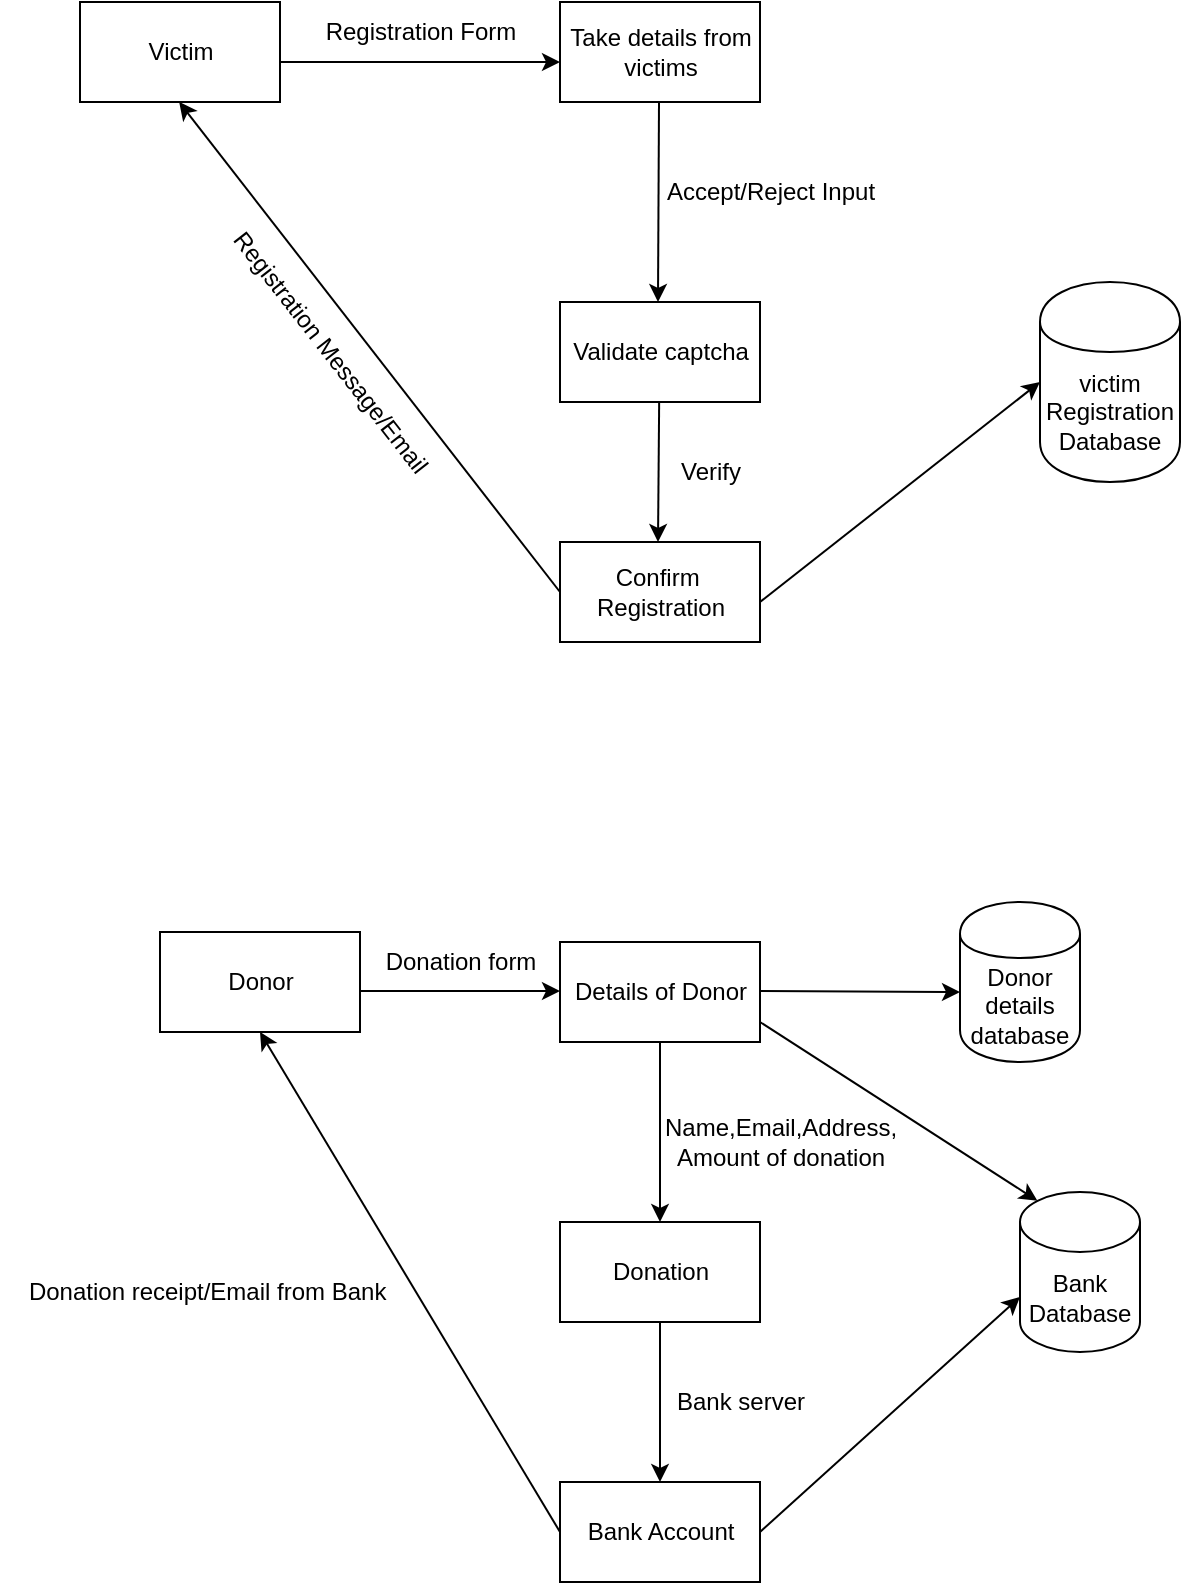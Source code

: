 <mxfile version="20.0.4" type="github">
  <diagram id="R2lEEEUBdFMjLlhIrx00" name="Page-1">
    <mxGraphModel dx="1038" dy="547" grid="1" gridSize="10" guides="1" tooltips="1" connect="1" arrows="1" fold="1" page="1" pageScale="1" pageWidth="850" pageHeight="1100" math="0" shadow="0" extFonts="Permanent Marker^https://fonts.googleapis.com/css?family=Permanent+Marker">
      <root>
        <mxCell id="0" />
        <mxCell id="1" parent="0" />
        <mxCell id="zD06de2tq-3I4Wdeoepe-2" value="Victim" style="html=1;dashed=0;whitespace=wrap;" parent="1" vertex="1">
          <mxGeometry x="80" y="50" width="100" height="50" as="geometry" />
        </mxCell>
        <mxCell id="zD06de2tq-3I4Wdeoepe-3" value="" style="endArrow=classic;html=1;rounded=0;" parent="1" edge="1">
          <mxGeometry width="50" height="50" relative="1" as="geometry">
            <mxPoint x="180" y="80" as="sourcePoint" />
            <mxPoint x="320" y="80" as="targetPoint" />
          </mxGeometry>
        </mxCell>
        <mxCell id="zD06de2tq-3I4Wdeoepe-4" value="Registration Form" style="text;html=1;resizable=0;autosize=1;align=center;verticalAlign=middle;points=[];fillColor=none;strokeColor=none;rounded=0;" parent="1" vertex="1">
          <mxGeometry x="190" y="50" width="120" height="30" as="geometry" />
        </mxCell>
        <mxCell id="zD06de2tq-3I4Wdeoepe-5" value="Take details from &lt;br&gt;victims" style="html=1;dashed=0;whitespace=wrap;" parent="1" vertex="1">
          <mxGeometry x="320" y="50" width="100" height="50" as="geometry" />
        </mxCell>
        <mxCell id="zD06de2tq-3I4Wdeoepe-7" value="" style="endArrow=classic;html=1;rounded=0;" parent="1" edge="1">
          <mxGeometry width="50" height="50" relative="1" as="geometry">
            <mxPoint x="369.5" y="100" as="sourcePoint" />
            <mxPoint x="369" y="200" as="targetPoint" />
          </mxGeometry>
        </mxCell>
        <mxCell id="zD06de2tq-3I4Wdeoepe-8" value="victim&lt;br&gt;Registration&lt;br&gt;Database" style="shape=cylinder;whiteSpace=wrap;html=1;boundedLbl=1;backgroundOutline=1;" parent="1" vertex="1">
          <mxGeometry x="560" y="190" width="70" height="100" as="geometry" />
        </mxCell>
        <mxCell id="zD06de2tq-3I4Wdeoepe-9" value="Accept/Reject Input" style="text;html=1;resizable=0;autosize=1;align=center;verticalAlign=middle;points=[];fillColor=none;strokeColor=none;rounded=0;" parent="1" vertex="1">
          <mxGeometry x="360" y="130" width="130" height="30" as="geometry" />
        </mxCell>
        <mxCell id="zD06de2tq-3I4Wdeoepe-10" value="Validate captcha" style="html=1;dashed=0;whitespace=wrap;" parent="1" vertex="1">
          <mxGeometry x="320" y="200" width="100" height="50" as="geometry" />
        </mxCell>
        <mxCell id="zD06de2tq-3I4Wdeoepe-11" value="" style="endArrow=classic;html=1;rounded=0;" parent="1" edge="1">
          <mxGeometry width="50" height="50" relative="1" as="geometry">
            <mxPoint x="369.58" y="250" as="sourcePoint" />
            <mxPoint x="369" y="320" as="targetPoint" />
          </mxGeometry>
        </mxCell>
        <mxCell id="zD06de2tq-3I4Wdeoepe-12" value="Verify" style="text;html=1;resizable=0;autosize=1;align=center;verticalAlign=middle;points=[];fillColor=none;strokeColor=none;rounded=0;" parent="1" vertex="1">
          <mxGeometry x="370" y="270" width="50" height="30" as="geometry" />
        </mxCell>
        <mxCell id="zD06de2tq-3I4Wdeoepe-13" value="Confirm&amp;nbsp;&lt;br&gt;Registration" style="html=1;dashed=0;whitespace=wrap;" parent="1" vertex="1">
          <mxGeometry x="320" y="320" width="100" height="50" as="geometry" />
        </mxCell>
        <mxCell id="zD06de2tq-3I4Wdeoepe-14" value="" style="endArrow=classic;html=1;rounded=0;entryX=0;entryY=0.5;entryDx=0;entryDy=0;" parent="1" target="zD06de2tq-3I4Wdeoepe-8" edge="1">
          <mxGeometry width="50" height="50" relative="1" as="geometry">
            <mxPoint x="420" y="350" as="sourcePoint" />
            <mxPoint x="470" y="300" as="targetPoint" />
          </mxGeometry>
        </mxCell>
        <mxCell id="zD06de2tq-3I4Wdeoepe-15" value="" style="endArrow=classic;html=1;rounded=0;exitX=0;exitY=0.5;exitDx=0;exitDy=0;" parent="1" source="zD06de2tq-3I4Wdeoepe-13" edge="1">
          <mxGeometry width="50" height="50" relative="1" as="geometry">
            <mxPoint x="200" y="260" as="sourcePoint" />
            <mxPoint x="129.58" y="100" as="targetPoint" />
          </mxGeometry>
        </mxCell>
        <mxCell id="zD06de2tq-3I4Wdeoepe-16" value="Registration Message/Email" style="text;html=1;resizable=0;autosize=1;align=center;verticalAlign=middle;points=[];fillColor=none;strokeColor=none;rounded=0;rotation=52;" parent="1" vertex="1">
          <mxGeometry x="120" y="210" width="170" height="30" as="geometry" />
        </mxCell>
        <mxCell id="zD06de2tq-3I4Wdeoepe-17" value="Donation" style="html=1;dashed=0;whitespace=wrap;" parent="1" vertex="1">
          <mxGeometry x="320" y="660" width="100" height="50" as="geometry" />
        </mxCell>
        <mxCell id="zD06de2tq-3I4Wdeoepe-18" value="" style="endArrow=classic;html=1;rounded=0;" parent="1" edge="1">
          <mxGeometry width="50" height="50" relative="1" as="geometry">
            <mxPoint x="220" y="544.5" as="sourcePoint" />
            <mxPoint x="320" y="544.5" as="targetPoint" />
          </mxGeometry>
        </mxCell>
        <mxCell id="zD06de2tq-3I4Wdeoepe-20" value="Details of Donor" style="html=1;dashed=0;whitespace=wrap;" parent="1" vertex="1">
          <mxGeometry x="320" y="520" width="100" height="50" as="geometry" />
        </mxCell>
        <mxCell id="zD06de2tq-3I4Wdeoepe-21" value="Donor details database" style="shape=cylinder;whiteSpace=wrap;html=1;boundedLbl=1;backgroundOutline=1;" parent="1" vertex="1">
          <mxGeometry x="520" y="500" width="60" height="80" as="geometry" />
        </mxCell>
        <mxCell id="zD06de2tq-3I4Wdeoepe-22" value="" style="endArrow=classic;html=1;rounded=0;" parent="1" edge="1">
          <mxGeometry width="50" height="50" relative="1" as="geometry">
            <mxPoint x="370" y="570" as="sourcePoint" />
            <mxPoint x="370" y="660" as="targetPoint" />
            <Array as="points">
              <mxPoint x="370" y="630" />
            </Array>
          </mxGeometry>
        </mxCell>
        <mxCell id="zD06de2tq-3I4Wdeoepe-23" value="Name,Email,Address,&lt;br&gt;Amount of donation" style="text;html=1;resizable=0;autosize=1;align=center;verticalAlign=middle;points=[];fillColor=none;strokeColor=none;rounded=0;" parent="1" vertex="1">
          <mxGeometry x="360" y="600" width="140" height="40" as="geometry" />
        </mxCell>
        <mxCell id="zD06de2tq-3I4Wdeoepe-24" value="" style="endArrow=classic;html=1;rounded=0;" parent="1" edge="1">
          <mxGeometry width="50" height="50" relative="1" as="geometry">
            <mxPoint x="420" y="544.5" as="sourcePoint" />
            <mxPoint x="520" y="545" as="targetPoint" />
          </mxGeometry>
        </mxCell>
        <mxCell id="zD06de2tq-3I4Wdeoepe-25" value="Donor" style="html=1;dashed=0;whitespace=wrap;" parent="1" vertex="1">
          <mxGeometry x="120" y="515" width="100" height="50" as="geometry" />
        </mxCell>
        <mxCell id="zD06de2tq-3I4Wdeoepe-27" value="" style="endArrow=classic;html=1;rounded=0;" parent="1" target="zD06de2tq-3I4Wdeoepe-28" edge="1">
          <mxGeometry width="50" height="50" relative="1" as="geometry">
            <mxPoint x="370" y="710" as="sourcePoint" />
            <mxPoint x="370" y="800" as="targetPoint" />
          </mxGeometry>
        </mxCell>
        <mxCell id="zD06de2tq-3I4Wdeoepe-28" value="Bank Account" style="html=1;dashed=0;whitespace=wrap;" parent="1" vertex="1">
          <mxGeometry x="320" y="790" width="100" height="50" as="geometry" />
        </mxCell>
        <mxCell id="ofLkS4H4id4gsJTmKJAa-1" value="Bank server" style="text;html=1;resizable=0;autosize=1;align=center;verticalAlign=middle;points=[];fillColor=none;strokeColor=none;rounded=0;" vertex="1" parent="1">
          <mxGeometry x="365" y="735" width="90" height="30" as="geometry" />
        </mxCell>
        <mxCell id="ofLkS4H4id4gsJTmKJAa-2" value="Bank Database" style="shape=cylinder3;whiteSpace=wrap;html=1;boundedLbl=1;backgroundOutline=1;size=15;" vertex="1" parent="1">
          <mxGeometry x="550" y="645" width="60" height="80" as="geometry" />
        </mxCell>
        <mxCell id="ofLkS4H4id4gsJTmKJAa-6" value="" style="endArrow=classic;html=1;rounded=0;entryX=0;entryY=0;entryDx=0;entryDy=52.5;entryPerimeter=0;" edge="1" parent="1" target="ofLkS4H4id4gsJTmKJAa-2">
          <mxGeometry width="50" height="50" relative="1" as="geometry">
            <mxPoint x="420" y="815" as="sourcePoint" />
            <mxPoint x="470" y="765" as="targetPoint" />
          </mxGeometry>
        </mxCell>
        <mxCell id="ofLkS4H4id4gsJTmKJAa-7" value="" style="endArrow=classic;html=1;rounded=0;entryX=0.145;entryY=0;entryDx=0;entryDy=4.35;entryPerimeter=0;" edge="1" parent="1" target="ofLkS4H4id4gsJTmKJAa-2">
          <mxGeometry width="50" height="50" relative="1" as="geometry">
            <mxPoint x="420" y="560" as="sourcePoint" />
            <mxPoint x="470" y="570" as="targetPoint" />
          </mxGeometry>
        </mxCell>
        <mxCell id="ofLkS4H4id4gsJTmKJAa-8" value="Donation form" style="text;html=1;resizable=0;autosize=1;align=center;verticalAlign=middle;points=[];fillColor=none;strokeColor=none;rounded=0;" vertex="1" parent="1">
          <mxGeometry x="220" y="515" width="100" height="30" as="geometry" />
        </mxCell>
        <mxCell id="ofLkS4H4id4gsJTmKJAa-9" value="" style="endArrow=classic;html=1;rounded=0;exitX=0;exitY=0.5;exitDx=0;exitDy=0;entryX=0.5;entryY=1;entryDx=0;entryDy=0;" edge="1" parent="1" source="zD06de2tq-3I4Wdeoepe-28" target="zD06de2tq-3I4Wdeoepe-25">
          <mxGeometry width="50" height="50" relative="1" as="geometry">
            <mxPoint x="310" y="810" as="sourcePoint" />
            <mxPoint x="270" y="760" as="targetPoint" />
          </mxGeometry>
        </mxCell>
        <mxCell id="ofLkS4H4id4gsJTmKJAa-11" value="Donation receipt/Email from Bank&amp;nbsp;" style="text;html=1;resizable=0;autosize=1;align=center;verticalAlign=middle;points=[];fillColor=none;strokeColor=none;rounded=0;" vertex="1" parent="1">
          <mxGeometry x="40" y="680" width="210" height="30" as="geometry" />
        </mxCell>
      </root>
    </mxGraphModel>
  </diagram>
</mxfile>
